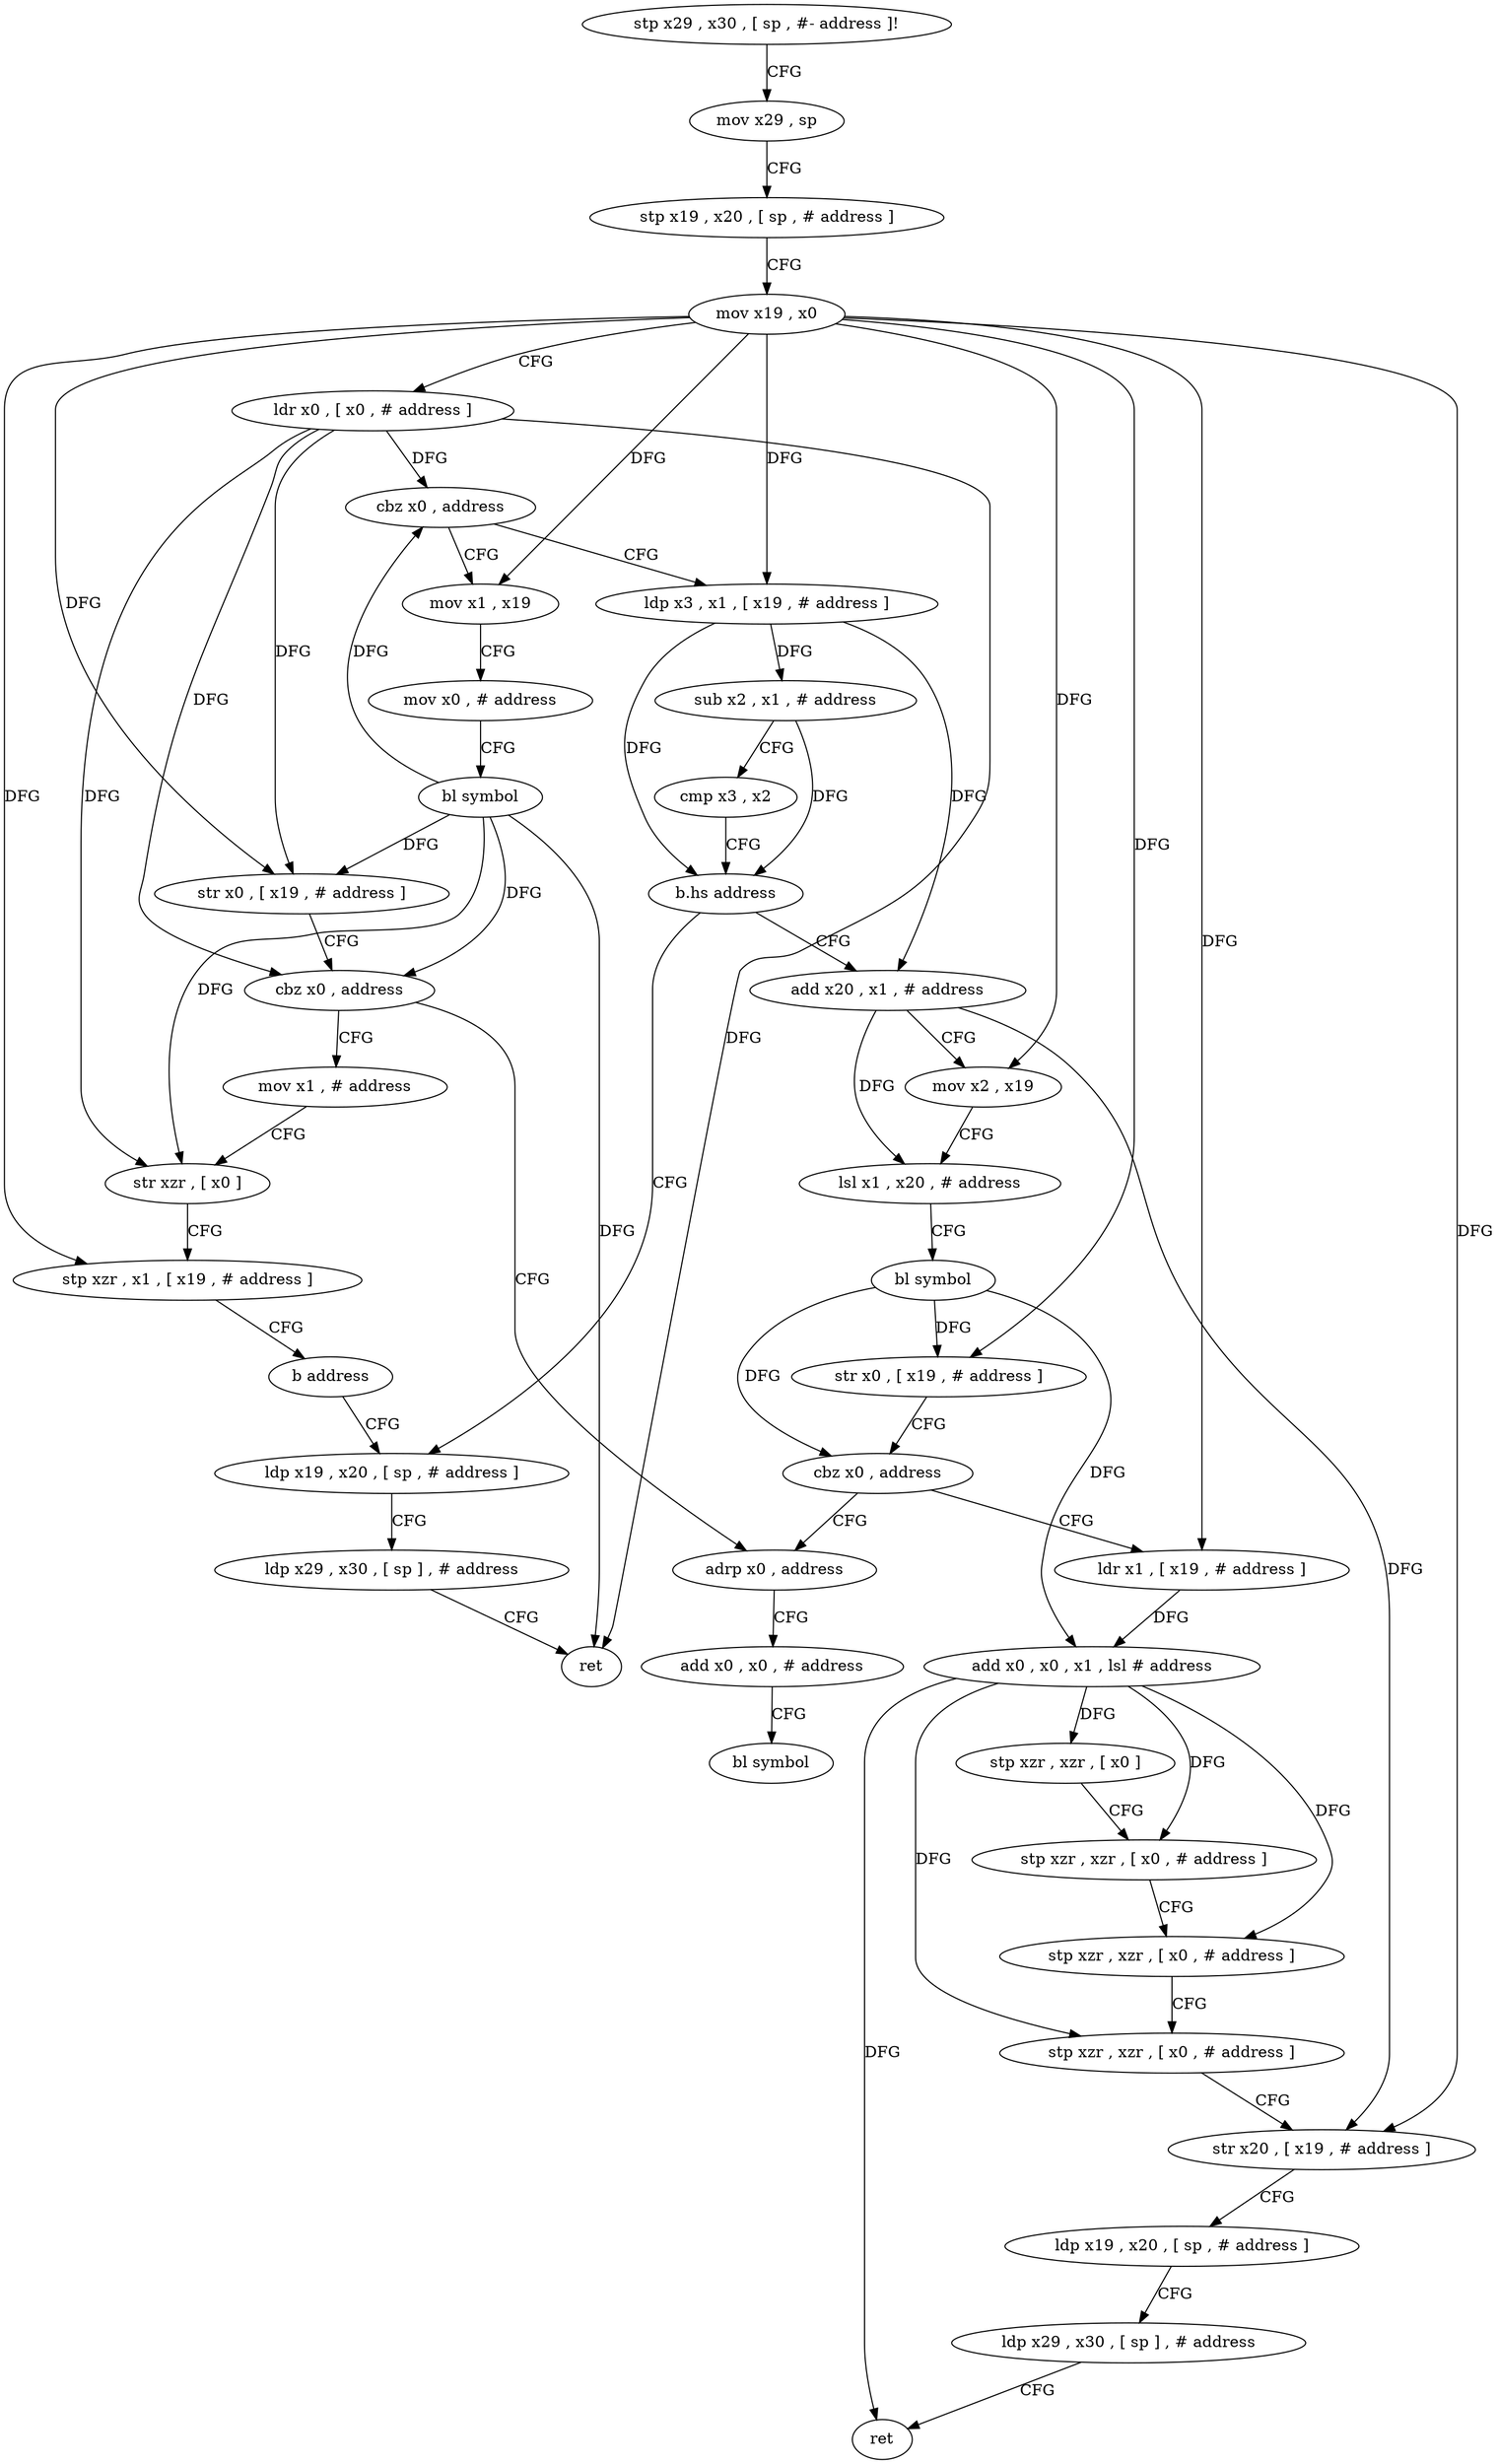 digraph "func" {
"124440" [label = "stp x29 , x30 , [ sp , #- address ]!" ]
"124444" [label = "mov x29 , sp" ]
"124448" [label = "stp x19 , x20 , [ sp , # address ]" ]
"124452" [label = "mov x19 , x0" ]
"124456" [label = "ldr x0 , [ x0 , # address ]" ]
"124460" [label = "cbz x0 , address" ]
"124560" [label = "mov x1 , x19" ]
"124464" [label = "ldp x3 , x1 , [ x19 , # address ]" ]
"124564" [label = "mov x0 , # address" ]
"124568" [label = "bl symbol" ]
"124572" [label = "str x0 , [ x19 , # address ]" ]
"124576" [label = "cbz x0 , address" ]
"124596" [label = "adrp x0 , address" ]
"124580" [label = "mov x1 , # address" ]
"124468" [label = "sub x2 , x1 , # address" ]
"124472" [label = "cmp x3 , x2" ]
"124476" [label = "b.hs address" ]
"124496" [label = "add x20 , x1 , # address" ]
"124480" [label = "ldp x19 , x20 , [ sp , # address ]" ]
"124600" [label = "add x0 , x0 , # address" ]
"124604" [label = "bl symbol" ]
"124584" [label = "str xzr , [ x0 ]" ]
"124588" [label = "stp xzr , x1 , [ x19 , # address ]" ]
"124592" [label = "b address" ]
"124500" [label = "mov x2 , x19" ]
"124504" [label = "lsl x1 , x20 , # address" ]
"124508" [label = "bl symbol" ]
"124512" [label = "str x0 , [ x19 , # address ]" ]
"124516" [label = "cbz x0 , address" ]
"124520" [label = "ldr x1 , [ x19 , # address ]" ]
"124484" [label = "ldp x29 , x30 , [ sp ] , # address" ]
"124488" [label = "ret" ]
"124524" [label = "add x0 , x0 , x1 , lsl # address" ]
"124528" [label = "stp xzr , xzr , [ x0 ]" ]
"124532" [label = "stp xzr , xzr , [ x0 , # address ]" ]
"124536" [label = "stp xzr , xzr , [ x0 , # address ]" ]
"124540" [label = "stp xzr , xzr , [ x0 , # address ]" ]
"124544" [label = "str x20 , [ x19 , # address ]" ]
"124548" [label = "ldp x19 , x20 , [ sp , # address ]" ]
"124552" [label = "ldp x29 , x30 , [ sp ] , # address" ]
"124556" [label = "ret" ]
"124440" -> "124444" [ label = "CFG" ]
"124444" -> "124448" [ label = "CFG" ]
"124448" -> "124452" [ label = "CFG" ]
"124452" -> "124456" [ label = "CFG" ]
"124452" -> "124560" [ label = "DFG" ]
"124452" -> "124572" [ label = "DFG" ]
"124452" -> "124464" [ label = "DFG" ]
"124452" -> "124588" [ label = "DFG" ]
"124452" -> "124500" [ label = "DFG" ]
"124452" -> "124512" [ label = "DFG" ]
"124452" -> "124520" [ label = "DFG" ]
"124452" -> "124544" [ label = "DFG" ]
"124456" -> "124460" [ label = "DFG" ]
"124456" -> "124572" [ label = "DFG" ]
"124456" -> "124576" [ label = "DFG" ]
"124456" -> "124584" [ label = "DFG" ]
"124456" -> "124488" [ label = "DFG" ]
"124460" -> "124560" [ label = "CFG" ]
"124460" -> "124464" [ label = "CFG" ]
"124560" -> "124564" [ label = "CFG" ]
"124464" -> "124468" [ label = "DFG" ]
"124464" -> "124476" [ label = "DFG" ]
"124464" -> "124496" [ label = "DFG" ]
"124564" -> "124568" [ label = "CFG" ]
"124568" -> "124572" [ label = "DFG" ]
"124568" -> "124460" [ label = "DFG" ]
"124568" -> "124576" [ label = "DFG" ]
"124568" -> "124584" [ label = "DFG" ]
"124568" -> "124488" [ label = "DFG" ]
"124572" -> "124576" [ label = "CFG" ]
"124576" -> "124596" [ label = "CFG" ]
"124576" -> "124580" [ label = "CFG" ]
"124596" -> "124600" [ label = "CFG" ]
"124580" -> "124584" [ label = "CFG" ]
"124468" -> "124472" [ label = "CFG" ]
"124468" -> "124476" [ label = "DFG" ]
"124472" -> "124476" [ label = "CFG" ]
"124476" -> "124496" [ label = "CFG" ]
"124476" -> "124480" [ label = "CFG" ]
"124496" -> "124500" [ label = "CFG" ]
"124496" -> "124504" [ label = "DFG" ]
"124496" -> "124544" [ label = "DFG" ]
"124480" -> "124484" [ label = "CFG" ]
"124600" -> "124604" [ label = "CFG" ]
"124584" -> "124588" [ label = "CFG" ]
"124588" -> "124592" [ label = "CFG" ]
"124592" -> "124480" [ label = "CFG" ]
"124500" -> "124504" [ label = "CFG" ]
"124504" -> "124508" [ label = "CFG" ]
"124508" -> "124512" [ label = "DFG" ]
"124508" -> "124516" [ label = "DFG" ]
"124508" -> "124524" [ label = "DFG" ]
"124512" -> "124516" [ label = "CFG" ]
"124516" -> "124596" [ label = "CFG" ]
"124516" -> "124520" [ label = "CFG" ]
"124520" -> "124524" [ label = "DFG" ]
"124484" -> "124488" [ label = "CFG" ]
"124524" -> "124528" [ label = "DFG" ]
"124524" -> "124532" [ label = "DFG" ]
"124524" -> "124536" [ label = "DFG" ]
"124524" -> "124540" [ label = "DFG" ]
"124524" -> "124556" [ label = "DFG" ]
"124528" -> "124532" [ label = "CFG" ]
"124532" -> "124536" [ label = "CFG" ]
"124536" -> "124540" [ label = "CFG" ]
"124540" -> "124544" [ label = "CFG" ]
"124544" -> "124548" [ label = "CFG" ]
"124548" -> "124552" [ label = "CFG" ]
"124552" -> "124556" [ label = "CFG" ]
}
